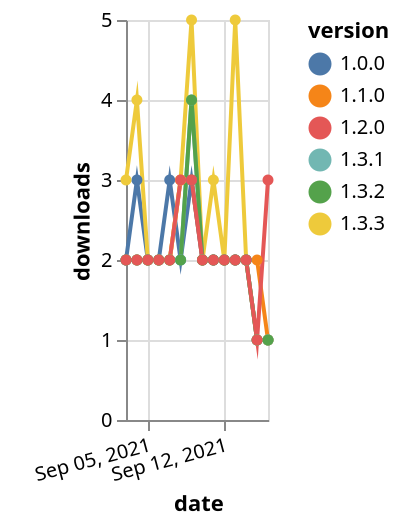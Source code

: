 {"$schema": "https://vega.github.io/schema/vega-lite/v5.json", "description": "A simple bar chart with embedded data.", "data": {"values": [{"date": "2021-09-03", "total": 1708, "delta": 2, "version": "1.1.0"}, {"date": "2021-09-04", "total": 1710, "delta": 2, "version": "1.1.0"}, {"date": "2021-09-05", "total": 1712, "delta": 2, "version": "1.1.0"}, {"date": "2021-09-06", "total": 1714, "delta": 2, "version": "1.1.0"}, {"date": "2021-09-07", "total": 1716, "delta": 2, "version": "1.1.0"}, {"date": "2021-09-08", "total": 1719, "delta": 3, "version": "1.1.0"}, {"date": "2021-09-09", "total": 1722, "delta": 3, "version": "1.1.0"}, {"date": "2021-09-10", "total": 1724, "delta": 2, "version": "1.1.0"}, {"date": "2021-09-11", "total": 1726, "delta": 2, "version": "1.1.0"}, {"date": "2021-09-12", "total": 1728, "delta": 2, "version": "1.1.0"}, {"date": "2021-09-13", "total": 1730, "delta": 2, "version": "1.1.0"}, {"date": "2021-09-14", "total": 1732, "delta": 2, "version": "1.1.0"}, {"date": "2021-09-15", "total": 1734, "delta": 2, "version": "1.1.0"}, {"date": "2021-09-16", "total": 1735, "delta": 1, "version": "1.1.0"}, {"date": "2021-09-03", "total": 2473, "delta": 2, "version": "1.0.0"}, {"date": "2021-09-04", "total": 2476, "delta": 3, "version": "1.0.0"}, {"date": "2021-09-05", "total": 2478, "delta": 2, "version": "1.0.0"}, {"date": "2021-09-06", "total": 2480, "delta": 2, "version": "1.0.0"}, {"date": "2021-09-07", "total": 2483, "delta": 3, "version": "1.0.0"}, {"date": "2021-09-08", "total": 2485, "delta": 2, "version": "1.0.0"}, {"date": "2021-09-09", "total": 2488, "delta": 3, "version": "1.0.0"}, {"date": "2021-09-10", "total": 2490, "delta": 2, "version": "1.0.0"}, {"date": "2021-09-11", "total": 2492, "delta": 2, "version": "1.0.0"}, {"date": "2021-09-12", "total": 2494, "delta": 2, "version": "1.0.0"}, {"date": "2021-09-13", "total": 2496, "delta": 2, "version": "1.0.0"}, {"date": "2021-09-14", "total": 2498, "delta": 2, "version": "1.0.0"}, {"date": "2021-09-15", "total": 2499, "delta": 1, "version": "1.0.0"}, {"date": "2021-09-16", "total": 2500, "delta": 1, "version": "1.0.0"}, {"date": "2021-09-03", "total": 829, "delta": 3, "version": "1.3.3"}, {"date": "2021-09-04", "total": 833, "delta": 4, "version": "1.3.3"}, {"date": "2021-09-05", "total": 835, "delta": 2, "version": "1.3.3"}, {"date": "2021-09-06", "total": 837, "delta": 2, "version": "1.3.3"}, {"date": "2021-09-07", "total": 839, "delta": 2, "version": "1.3.3"}, {"date": "2021-09-08", "total": 842, "delta": 3, "version": "1.3.3"}, {"date": "2021-09-09", "total": 847, "delta": 5, "version": "1.3.3"}, {"date": "2021-09-10", "total": 849, "delta": 2, "version": "1.3.3"}, {"date": "2021-09-11", "total": 852, "delta": 3, "version": "1.3.3"}, {"date": "2021-09-12", "total": 854, "delta": 2, "version": "1.3.3"}, {"date": "2021-09-13", "total": 859, "delta": 5, "version": "1.3.3"}, {"date": "2021-09-14", "total": 861, "delta": 2, "version": "1.3.3"}, {"date": "2021-09-15", "total": 862, "delta": 1, "version": "1.3.3"}, {"date": "2021-09-16", "total": 863, "delta": 1, "version": "1.3.3"}, {"date": "2021-09-03", "total": 985, "delta": 2, "version": "1.3.1"}, {"date": "2021-09-04", "total": 987, "delta": 2, "version": "1.3.1"}, {"date": "2021-09-05", "total": 989, "delta": 2, "version": "1.3.1"}, {"date": "2021-09-06", "total": 991, "delta": 2, "version": "1.3.1"}, {"date": "2021-09-07", "total": 993, "delta": 2, "version": "1.3.1"}, {"date": "2021-09-08", "total": 995, "delta": 2, "version": "1.3.1"}, {"date": "2021-09-09", "total": 999, "delta": 4, "version": "1.3.1"}, {"date": "2021-09-10", "total": 1001, "delta": 2, "version": "1.3.1"}, {"date": "2021-09-11", "total": 1003, "delta": 2, "version": "1.3.1"}, {"date": "2021-09-12", "total": 1005, "delta": 2, "version": "1.3.1"}, {"date": "2021-09-13", "total": 1007, "delta": 2, "version": "1.3.1"}, {"date": "2021-09-14", "total": 1009, "delta": 2, "version": "1.3.1"}, {"date": "2021-09-15", "total": 1010, "delta": 1, "version": "1.3.1"}, {"date": "2021-09-16", "total": 1011, "delta": 1, "version": "1.3.1"}, {"date": "2021-09-03", "total": 885, "delta": 2, "version": "1.3.2"}, {"date": "2021-09-04", "total": 887, "delta": 2, "version": "1.3.2"}, {"date": "2021-09-05", "total": 889, "delta": 2, "version": "1.3.2"}, {"date": "2021-09-06", "total": 891, "delta": 2, "version": "1.3.2"}, {"date": "2021-09-07", "total": 893, "delta": 2, "version": "1.3.2"}, {"date": "2021-09-08", "total": 895, "delta": 2, "version": "1.3.2"}, {"date": "2021-09-09", "total": 899, "delta": 4, "version": "1.3.2"}, {"date": "2021-09-10", "total": 901, "delta": 2, "version": "1.3.2"}, {"date": "2021-09-11", "total": 903, "delta": 2, "version": "1.3.2"}, {"date": "2021-09-12", "total": 905, "delta": 2, "version": "1.3.2"}, {"date": "2021-09-13", "total": 907, "delta": 2, "version": "1.3.2"}, {"date": "2021-09-14", "total": 909, "delta": 2, "version": "1.3.2"}, {"date": "2021-09-15", "total": 910, "delta": 1, "version": "1.3.2"}, {"date": "2021-09-16", "total": 911, "delta": 1, "version": "1.3.2"}, {"date": "2021-09-03", "total": 1183, "delta": 2, "version": "1.2.0"}, {"date": "2021-09-04", "total": 1185, "delta": 2, "version": "1.2.0"}, {"date": "2021-09-05", "total": 1187, "delta": 2, "version": "1.2.0"}, {"date": "2021-09-06", "total": 1189, "delta": 2, "version": "1.2.0"}, {"date": "2021-09-07", "total": 1191, "delta": 2, "version": "1.2.0"}, {"date": "2021-09-08", "total": 1194, "delta": 3, "version": "1.2.0"}, {"date": "2021-09-09", "total": 1197, "delta": 3, "version": "1.2.0"}, {"date": "2021-09-10", "total": 1199, "delta": 2, "version": "1.2.0"}, {"date": "2021-09-11", "total": 1201, "delta": 2, "version": "1.2.0"}, {"date": "2021-09-12", "total": 1203, "delta": 2, "version": "1.2.0"}, {"date": "2021-09-13", "total": 1205, "delta": 2, "version": "1.2.0"}, {"date": "2021-09-14", "total": 1207, "delta": 2, "version": "1.2.0"}, {"date": "2021-09-15", "total": 1208, "delta": 1, "version": "1.2.0"}, {"date": "2021-09-16", "total": 1211, "delta": 3, "version": "1.2.0"}]}, "width": "container", "mark": {"type": "line", "point": {"filled": true}}, "encoding": {"x": {"field": "date", "type": "temporal", "timeUnit": "yearmonthdate", "title": "date", "axis": {"labelAngle": -15}}, "y": {"field": "delta", "type": "quantitative", "title": "downloads"}, "color": {"field": "version", "type": "nominal"}, "tooltip": {"field": "delta"}}}
